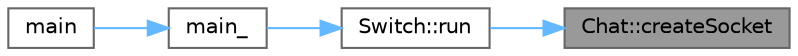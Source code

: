 digraph "Chat::createSocket"
{
 // LATEX_PDF_SIZE
  bgcolor="transparent";
  edge [fontname=Helvetica,fontsize=10,labelfontname=Helvetica,labelfontsize=10];
  node [fontname=Helvetica,fontsize=10,shape=box,height=0.2,width=0.4];
  rankdir="RL";
  Node1 [id="Node000001",label="Chat::createSocket",height=0.2,width=0.4,color="gray40", fillcolor="grey60", style="filled", fontcolor="black",tooltip="Прообраз функции создания сокета для инициализации клиента/сервера. Запись в переменную sock."];
  Node1 -> Node2 [id="edge1_Node000001_Node000002",dir="back",color="steelblue1",style="solid",tooltip=" "];
  Node2 [id="Node000002",label="Switch::run",height=0.2,width=0.4,color="grey40", fillcolor="white", style="filled",URL="$classSwitch.html#a11e4dbaca2baae6ff00b99c31ce9a4e2",tooltip=" "];
  Node2 -> Node3 [id="edge2_Node000002_Node000003",dir="back",color="steelblue1",style="solid",tooltip=" "];
  Node3 [id="Node000003",label="main_",height=0.2,width=0.4,color="grey40", fillcolor="white", style="filled",URL="$chat_8cpp.html#abc3844a1cb97548706d301412793292e",tooltip=" "];
  Node3 -> Node4 [id="edge3_Node000003_Node000004",dir="back",color="steelblue1",style="solid",tooltip=" "];
  Node4 [id="Node000004",label="main",height=0.2,width=0.4,color="grey40", fillcolor="white", style="filled",URL="$main_8cpp.html#a840291bc02cba5474a4cb46a9b9566fe",tooltip=" "];
}
